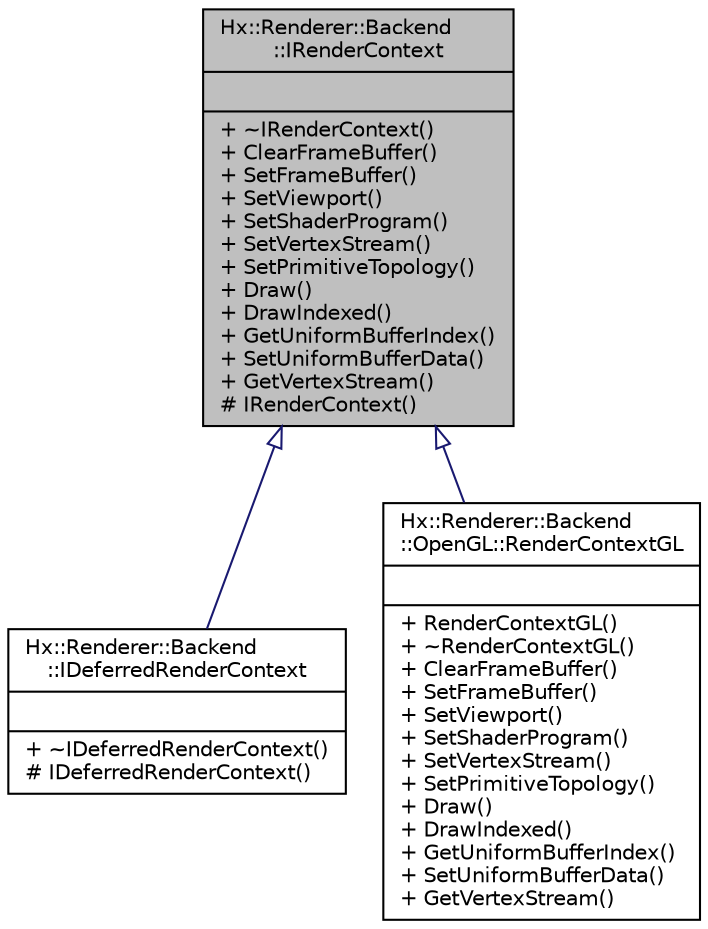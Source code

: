 digraph "Hx::Renderer::Backend::IRenderContext"
{
  edge [fontname="Helvetica",fontsize="10",labelfontname="Helvetica",labelfontsize="10"];
  node [fontname="Helvetica",fontsize="10",shape=record];
  Node1 [label="{Hx::Renderer::Backend\l::IRenderContext\n||+ ~IRenderContext()\l+ ClearFrameBuffer()\l+ SetFrameBuffer()\l+ SetViewport()\l+ SetShaderProgram()\l+ SetVertexStream()\l+ SetPrimitiveTopology()\l+ Draw()\l+ DrawIndexed()\l+ GetUniformBufferIndex()\l+ SetUniformBufferData()\l+ GetVertexStream()\l# IRenderContext()\l}",height=0.2,width=0.4,color="black", fillcolor="grey75", style="filled", fontcolor="black"];
  Node1 -> Node2 [dir="back",color="midnightblue",fontsize="10",style="solid",arrowtail="onormal",fontname="Helvetica"];
  Node2 [label="{Hx::Renderer::Backend\l::IDeferredRenderContext\n||+ ~IDeferredRenderContext()\l# IDeferredRenderContext()\l}",height=0.2,width=0.4,color="black", fillcolor="white", style="filled",URL="$structHx_1_1Renderer_1_1Backend_1_1IDeferredRenderContext.html"];
  Node1 -> Node3 [dir="back",color="midnightblue",fontsize="10",style="solid",arrowtail="onormal",fontname="Helvetica"];
  Node3 [label="{Hx::Renderer::Backend\l::OpenGL::RenderContextGL\n||+ RenderContextGL()\l+ ~RenderContextGL()\l+ ClearFrameBuffer()\l+ SetFrameBuffer()\l+ SetViewport()\l+ SetShaderProgram()\l+ SetVertexStream()\l+ SetPrimitiveTopology()\l+ Draw()\l+ DrawIndexed()\l+ GetUniformBufferIndex()\l+ SetUniformBufferData()\l+ GetVertexStream()\l}",height=0.2,width=0.4,color="black", fillcolor="white", style="filled",URL="$classHx_1_1Renderer_1_1Backend_1_1OpenGL_1_1RenderContextGL.html"];
}
